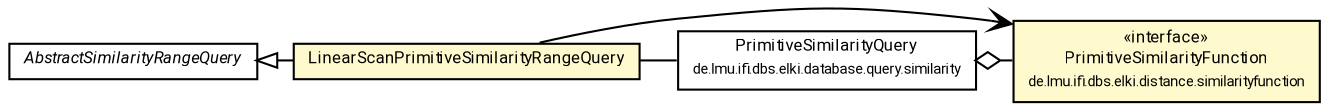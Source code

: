 #!/usr/local/bin/dot
#
# Class diagram 
# Generated by UMLGraph version R5_7_2-60-g0e99a6 (http://www.spinellis.gr/umlgraph/)
#

digraph G {
	graph [fontnames="svg"]
	edge [fontname="Roboto",fontsize=7,labelfontname="Roboto",labelfontsize=7,color="black"];
	node [fontname="Roboto",fontcolor="black",fontsize=8,shape=plaintext,margin=0,width=0,height=0];
	nodesep=0.15;
	ranksep=0.25;
	rankdir=LR;
	// de.lmu.ifi.dbs.elki.distance.similarityfunction.PrimitiveSimilarityFunction<O>
	c6388619 [label=<<table title="de.lmu.ifi.dbs.elki.distance.similarityfunction.PrimitiveSimilarityFunction" border="0" cellborder="1" cellspacing="0" cellpadding="2" bgcolor="LemonChiffon" href="../../../distance/similarityfunction/PrimitiveSimilarityFunction.html" target="_parent">
		<tr><td><table border="0" cellspacing="0" cellpadding="1">
		<tr><td align="center" balign="center"> &#171;interface&#187; </td></tr>
		<tr><td align="center" balign="center"> <font face="Roboto">PrimitiveSimilarityFunction</font> </td></tr>
		<tr><td align="center" balign="center"> <font face="Roboto" point-size="7.0">de.lmu.ifi.dbs.elki.distance.similarityfunction</font> </td></tr>
		</table></td></tr>
		</table>>, URL="../../../distance/similarityfunction/PrimitiveSimilarityFunction.html"];
	// de.lmu.ifi.dbs.elki.database.query.similarity.PrimitiveSimilarityQuery<O>
	c6388630 [label=<<table title="de.lmu.ifi.dbs.elki.database.query.similarity.PrimitiveSimilarityQuery" border="0" cellborder="1" cellspacing="0" cellpadding="2" href="../similarity/PrimitiveSimilarityQuery.html" target="_parent">
		<tr><td><table border="0" cellspacing="0" cellpadding="1">
		<tr><td align="center" balign="center"> <font face="Roboto">PrimitiveSimilarityQuery</font> </td></tr>
		<tr><td align="center" balign="center"> <font face="Roboto" point-size="7.0">de.lmu.ifi.dbs.elki.database.query.similarity</font> </td></tr>
		</table></td></tr>
		</table>>, URL="../similarity/PrimitiveSimilarityQuery.html"];
	// de.lmu.ifi.dbs.elki.database.query.range.AbstractSimilarityRangeQuery<O>
	c6389711 [label=<<table title="de.lmu.ifi.dbs.elki.database.query.range.AbstractSimilarityRangeQuery" border="0" cellborder="1" cellspacing="0" cellpadding="2" href="AbstractSimilarityRangeQuery.html" target="_parent">
		<tr><td><table border="0" cellspacing="0" cellpadding="1">
		<tr><td align="center" balign="center"> <font face="Roboto"><i>AbstractSimilarityRangeQuery</i></font> </td></tr>
		</table></td></tr>
		</table>>, URL="AbstractSimilarityRangeQuery.html"];
	// de.lmu.ifi.dbs.elki.database.query.range.LinearScanPrimitiveSimilarityRangeQuery<O>
	c6389714 [label=<<table title="de.lmu.ifi.dbs.elki.database.query.range.LinearScanPrimitiveSimilarityRangeQuery" border="0" cellborder="1" cellspacing="0" cellpadding="2" bgcolor="lemonChiffon" href="LinearScanPrimitiveSimilarityRangeQuery.html" target="_parent">
		<tr><td><table border="0" cellspacing="0" cellpadding="1">
		<tr><td align="center" balign="center"> <font face="Roboto">LinearScanPrimitiveSimilarityRangeQuery</font> </td></tr>
		</table></td></tr>
		</table>>, URL="LinearScanPrimitiveSimilarityRangeQuery.html"];
	// de.lmu.ifi.dbs.elki.database.query.similarity.PrimitiveSimilarityQuery<O> has de.lmu.ifi.dbs.elki.distance.similarityfunction.PrimitiveSimilarityFunction<O>
	c6388630 -> c6388619 [arrowhead=none,arrowtail=ediamond,dir=back,weight=4];
	// de.lmu.ifi.dbs.elki.database.query.range.LinearScanPrimitiveSimilarityRangeQuery<O> extends de.lmu.ifi.dbs.elki.database.query.range.AbstractSimilarityRangeQuery<O>
	c6389711 -> c6389714 [arrowtail=empty,dir=back,weight=10];
	// de.lmu.ifi.dbs.elki.database.query.range.LinearScanPrimitiveSimilarityRangeQuery<O> assoc de.lmu.ifi.dbs.elki.database.query.similarity.PrimitiveSimilarityQuery<O>
	c6389714 -> c6388630 [arrowhead=none,weight=2];
	// de.lmu.ifi.dbs.elki.database.query.range.LinearScanPrimitiveSimilarityRangeQuery<O> navassoc de.lmu.ifi.dbs.elki.distance.similarityfunction.PrimitiveSimilarityFunction<O>
	c6389714 -> c6388619 [arrowhead=open,weight=1];
}

